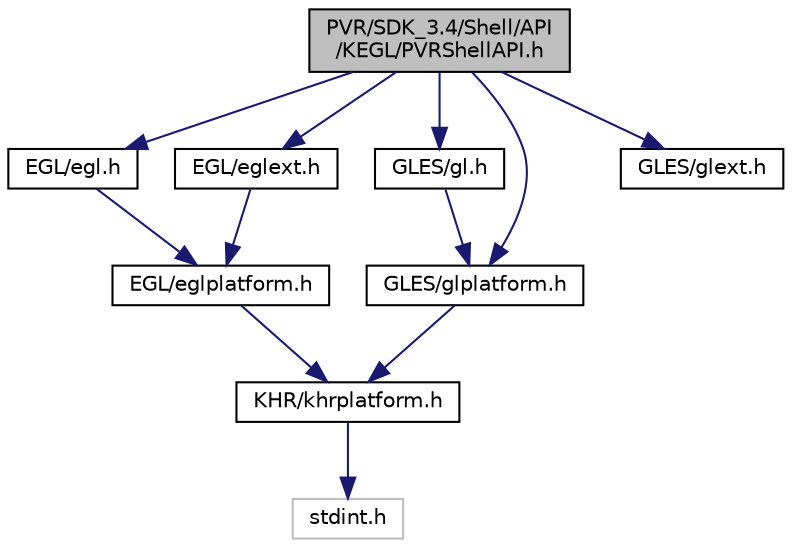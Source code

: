 digraph "PVR/SDK_3.4/Shell/API/KEGL/PVRShellAPI.h"
{
  edge [fontname="Helvetica",fontsize="10",labelfontname="Helvetica",labelfontsize="10"];
  node [fontname="Helvetica",fontsize="10",shape=record];
  Node1 [label="PVR/SDK_3.4/Shell/API\l/KEGL/PVRShellAPI.h",height=0.2,width=0.4,color="black", fillcolor="grey75", style="filled", fontcolor="black"];
  Node1 -> Node2 [color="midnightblue",fontsize="10",style="solid"];
  Node2 [label="EGL/egl.h",height=0.2,width=0.4,color="black", fillcolor="white", style="filled",URL="$_e_g_l_2egl_8h_source.html"];
  Node2 -> Node3 [color="midnightblue",fontsize="10",style="solid"];
  Node3 [label="EGL/eglplatform.h",height=0.2,width=0.4,color="black", fillcolor="white", style="filled",URL="$eglplatform_8h_source.html"];
  Node3 -> Node4 [color="midnightblue",fontsize="10",style="solid"];
  Node4 [label="KHR/khrplatform.h",height=0.2,width=0.4,color="black", fillcolor="white", style="filled",URL="$khrplatform_8h_source.html"];
  Node4 -> Node5 [color="midnightblue",fontsize="10",style="solid"];
  Node5 [label="stdint.h",height=0.2,width=0.4,color="grey75", fillcolor="white", style="filled"];
  Node1 -> Node6 [color="midnightblue",fontsize="10",style="solid"];
  Node6 [label="EGL/eglext.h",height=0.2,width=0.4,color="black", fillcolor="white", style="filled",URL="$eglext_8h_source.html"];
  Node6 -> Node3 [color="midnightblue",fontsize="10",style="solid"];
  Node1 -> Node7 [color="midnightblue",fontsize="10",style="solid"];
  Node7 [label="GLES/gl.h",height=0.2,width=0.4,color="black", fillcolor="white", style="filled",URL="$_p_v_r_2_s_d_k__3_84_2_builds_2_include_2_g_l_e_s_2gl_8h_source.html"];
  Node7 -> Node8 [color="midnightblue",fontsize="10",style="solid"];
  Node8 [label="GLES/glplatform.h",height=0.2,width=0.4,color="black", fillcolor="white", style="filled",URL="$_p_v_r_2_s_d_k__3_84_2_builds_2_include_2_g_l_e_s_2_g_l_platform_8h_source.html"];
  Node8 -> Node4 [color="midnightblue",fontsize="10",style="solid"];
  Node1 -> Node9 [color="midnightblue",fontsize="10",style="solid"];
  Node9 [label="GLES/glext.h",height=0.2,width=0.4,color="black", fillcolor="white", style="filled",URL="$_p_v_r_2_s_d_k__3_84_2_builds_2_include_2_g_l_e_s_2glext_8h_source.html"];
  Node1 -> Node8 [color="midnightblue",fontsize="10",style="solid"];
}
